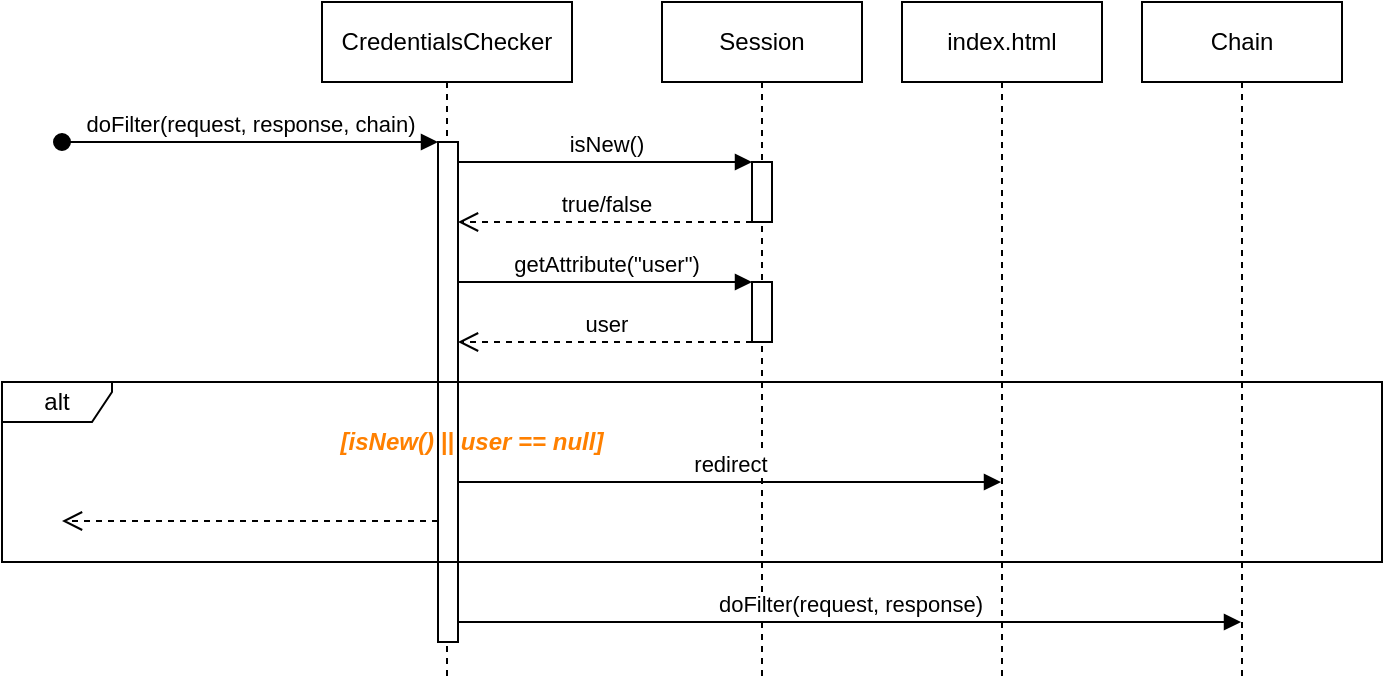 <mxfile version="21.3.4" type="device">
  <diagram name="Page-1" id="2YBvvXClWsGukQMizWep">
    <mxGraphModel dx="450" dy="664" grid="1" gridSize="10" guides="1" tooltips="1" connect="1" arrows="1" fold="1" page="1" pageScale="1" pageWidth="850" pageHeight="1100" math="0" shadow="0">
      <root>
        <mxCell id="0" />
        <mxCell id="1" parent="0" />
        <mxCell id="tfG1T4KLS2V4km29eVIO-1" value="CredentialsChecker" style="shape=umlLifeline;perimeter=lifelinePerimeter;whiteSpace=wrap;html=1;container=0;dropTarget=0;collapsible=0;recursiveResize=0;outlineConnect=0;portConstraint=eastwest;newEdgeStyle={&quot;edgeStyle&quot;:&quot;elbowEdgeStyle&quot;,&quot;elbow&quot;:&quot;vertical&quot;,&quot;curved&quot;:0,&quot;rounded&quot;:0};" vertex="1" parent="1">
          <mxGeometry x="290" y="210" width="125" height="340" as="geometry" />
        </mxCell>
        <mxCell id="tfG1T4KLS2V4km29eVIO-2" value="doFilter(request, response, chain)" style="html=1;verticalAlign=bottom;startArrow=oval;endArrow=block;startSize=8;edgeStyle=elbowEdgeStyle;elbow=vertical;curved=0;rounded=0;" edge="1" parent="tfG1T4KLS2V4km29eVIO-1" target="tfG1T4KLS2V4km29eVIO-21">
          <mxGeometry relative="1" as="geometry">
            <mxPoint x="-130" y="70" as="sourcePoint" />
            <mxPoint x="45" y="70" as="targetPoint" />
          </mxGeometry>
        </mxCell>
        <mxCell id="tfG1T4KLS2V4km29eVIO-21" value="" style="html=1;points=[];perimeter=orthogonalPerimeter;outlineConnect=0;targetShapes=umlLifeline;portConstraint=eastwest;newEdgeStyle={&quot;edgeStyle&quot;:&quot;elbowEdgeStyle&quot;,&quot;elbow&quot;:&quot;vertical&quot;,&quot;curved&quot;:0,&quot;rounded&quot;:0};" vertex="1" parent="tfG1T4KLS2V4km29eVIO-1">
          <mxGeometry x="58" y="70" width="10" height="250" as="geometry" />
        </mxCell>
        <mxCell id="tfG1T4KLS2V4km29eVIO-9" value="Session" style="shape=umlLifeline;perimeter=lifelinePerimeter;whiteSpace=wrap;html=1;container=0;dropTarget=0;collapsible=0;recursiveResize=0;outlineConnect=0;portConstraint=eastwest;newEdgeStyle={&quot;edgeStyle&quot;:&quot;elbowEdgeStyle&quot;,&quot;elbow&quot;:&quot;vertical&quot;,&quot;curved&quot;:0,&quot;rounded&quot;:0};" vertex="1" parent="1">
          <mxGeometry x="460" y="210" width="100" height="340" as="geometry" />
        </mxCell>
        <mxCell id="tfG1T4KLS2V4km29eVIO-23" value="" style="html=1;points=[];perimeter=orthogonalPerimeter;outlineConnect=0;targetShapes=umlLifeline;portConstraint=eastwest;newEdgeStyle={&quot;edgeStyle&quot;:&quot;elbowEdgeStyle&quot;,&quot;elbow&quot;:&quot;vertical&quot;,&quot;curved&quot;:0,&quot;rounded&quot;:0};" vertex="1" parent="tfG1T4KLS2V4km29eVIO-9">
          <mxGeometry x="45" y="80" width="10" height="30" as="geometry" />
        </mxCell>
        <mxCell id="tfG1T4KLS2V4km29eVIO-29" value="" style="html=1;points=[];perimeter=orthogonalPerimeter;outlineConnect=0;targetShapes=umlLifeline;portConstraint=eastwest;newEdgeStyle={&quot;edgeStyle&quot;:&quot;elbowEdgeStyle&quot;,&quot;elbow&quot;:&quot;vertical&quot;,&quot;curved&quot;:0,&quot;rounded&quot;:0};" vertex="1" parent="tfG1T4KLS2V4km29eVIO-9">
          <mxGeometry x="45" y="140" width="10" height="30" as="geometry" />
        </mxCell>
        <mxCell id="tfG1T4KLS2V4km29eVIO-30" value="getAttribute(&quot;user&quot;)" style="html=1;verticalAlign=bottom;endArrow=block;edgeStyle=elbowEdgeStyle;elbow=vertical;curved=0;rounded=0;" edge="1" parent="tfG1T4KLS2V4km29eVIO-9" target="tfG1T4KLS2V4km29eVIO-29">
          <mxGeometry relative="1" as="geometry">
            <mxPoint x="-102" y="140" as="sourcePoint" />
            <Array as="points">
              <mxPoint x="-40" y="140" />
              <mxPoint x="-60" y="150" />
              <mxPoint x="-40" y="140" />
            </Array>
            <mxPoint x="70" y="140" as="targetPoint" />
          </mxGeometry>
        </mxCell>
        <mxCell id="tfG1T4KLS2V4km29eVIO-31" value="user" style="html=1;verticalAlign=bottom;endArrow=open;dashed=1;endSize=8;edgeStyle=elbowEdgeStyle;elbow=vertical;curved=0;rounded=0;" edge="1" parent="tfG1T4KLS2V4km29eVIO-9" source="tfG1T4KLS2V4km29eVIO-29">
          <mxGeometry x="0.003" relative="1" as="geometry">
            <mxPoint x="-102" y="170" as="targetPoint" />
            <Array as="points">
              <mxPoint x="33" y="170" />
              <mxPoint x="-22" y="170" />
            </Array>
            <mxPoint x="48" y="170" as="sourcePoint" />
            <mxPoint as="offset" />
          </mxGeometry>
        </mxCell>
        <mxCell id="tfG1T4KLS2V4km29eVIO-13" value="alt" style="shape=umlFrame;whiteSpace=wrap;html=1;pointerEvents=0;width=55;height=20;" vertex="1" parent="1">
          <mxGeometry x="130" y="400" width="690" height="90" as="geometry" />
        </mxCell>
        <mxCell id="tfG1T4KLS2V4km29eVIO-14" value="[isNew() || user == null]" style="text;html=1;strokeColor=none;fillColor=none;align=center;verticalAlign=middle;whiteSpace=wrap;rounded=0;fontStyle=3;fontColor=#FF8000;" vertex="1" parent="1">
          <mxGeometry x="290" y="420" width="150" height="20" as="geometry" />
        </mxCell>
        <mxCell id="tfG1T4KLS2V4km29eVIO-22" value="isNew()" style="html=1;verticalAlign=bottom;endArrow=block;edgeStyle=elbowEdgeStyle;elbow=vertical;curved=0;rounded=0;" edge="1" parent="1" source="tfG1T4KLS2V4km29eVIO-21" target="tfG1T4KLS2V4km29eVIO-23">
          <mxGeometry relative="1" as="geometry">
            <mxPoint x="360" y="290" as="sourcePoint" />
            <Array as="points">
              <mxPoint x="420" y="290" />
              <mxPoint x="400" y="300" />
              <mxPoint x="420" y="290" />
            </Array>
            <mxPoint x="530" y="290" as="targetPoint" />
          </mxGeometry>
        </mxCell>
        <mxCell id="tfG1T4KLS2V4km29eVIO-25" value="true/false" style="html=1;verticalAlign=bottom;endArrow=open;dashed=1;endSize=8;edgeStyle=elbowEdgeStyle;elbow=vertical;curved=0;rounded=0;" edge="1" parent="1" source="tfG1T4KLS2V4km29eVIO-23" target="tfG1T4KLS2V4km29eVIO-21">
          <mxGeometry x="0.003" relative="1" as="geometry">
            <mxPoint x="343" y="320" as="targetPoint" />
            <Array as="points">
              <mxPoint x="493" y="320" />
              <mxPoint x="438" y="320" />
            </Array>
            <mxPoint x="508" y="320" as="sourcePoint" />
            <mxPoint as="offset" />
          </mxGeometry>
        </mxCell>
        <mxCell id="tfG1T4KLS2V4km29eVIO-32" value="redirect" style="html=1;verticalAlign=bottom;endArrow=block;edgeStyle=elbowEdgeStyle;elbow=vertical;curved=0;rounded=0;" edge="1" parent="1" source="tfG1T4KLS2V4km29eVIO-21" target="tfG1T4KLS2V4km29eVIO-38">
          <mxGeometry relative="1" as="geometry">
            <mxPoint x="360" y="450" as="sourcePoint" />
            <Array as="points">
              <mxPoint x="422" y="450" />
              <mxPoint x="402" y="460" />
              <mxPoint x="422" y="450" />
            </Array>
            <mxPoint x="507" y="450" as="targetPoint" />
          </mxGeometry>
        </mxCell>
        <mxCell id="tfG1T4KLS2V4km29eVIO-38" value="index.html" style="shape=umlLifeline;perimeter=lifelinePerimeter;whiteSpace=wrap;html=1;container=0;dropTarget=0;collapsible=0;recursiveResize=0;outlineConnect=0;portConstraint=eastwest;newEdgeStyle={&quot;edgeStyle&quot;:&quot;elbowEdgeStyle&quot;,&quot;elbow&quot;:&quot;vertical&quot;,&quot;curved&quot;:0,&quot;rounded&quot;:0};" vertex="1" parent="1">
          <mxGeometry x="580" y="210" width="100" height="340" as="geometry" />
        </mxCell>
        <mxCell id="tfG1T4KLS2V4km29eVIO-39" value="" style="html=1;verticalAlign=bottom;endArrow=open;dashed=1;endSize=8;edgeStyle=elbowEdgeStyle;elbow=vertical;curved=0;rounded=0;" edge="1" parent="1" source="tfG1T4KLS2V4km29eVIO-21">
          <mxGeometry x="0.003" relative="1" as="geometry">
            <mxPoint x="160" y="470" as="targetPoint" />
            <Array as="points">
              <mxPoint x="335" y="469.5" />
              <mxPoint x="280" y="469.5" />
            </Array>
            <mxPoint x="347" y="469.5" as="sourcePoint" />
            <mxPoint as="offset" />
          </mxGeometry>
        </mxCell>
        <mxCell id="tfG1T4KLS2V4km29eVIO-40" value="doFilter(request, response)" style="html=1;verticalAlign=bottom;endArrow=block;edgeStyle=elbowEdgeStyle;elbow=vertical;curved=0;rounded=0;" edge="1" parent="1" source="tfG1T4KLS2V4km29eVIO-21" target="tfG1T4KLS2V4km29eVIO-41">
          <mxGeometry relative="1" as="geometry">
            <mxPoint x="360" y="520" as="sourcePoint" />
            <Array as="points">
              <mxPoint x="422" y="520" />
              <mxPoint x="402" y="530" />
              <mxPoint x="422" y="520" />
            </Array>
            <mxPoint x="507" y="520" as="targetPoint" />
          </mxGeometry>
        </mxCell>
        <mxCell id="tfG1T4KLS2V4km29eVIO-41" value="Chain" style="shape=umlLifeline;perimeter=lifelinePerimeter;whiteSpace=wrap;html=1;container=0;dropTarget=0;collapsible=0;recursiveResize=0;outlineConnect=0;portConstraint=eastwest;newEdgeStyle={&quot;edgeStyle&quot;:&quot;elbowEdgeStyle&quot;,&quot;elbow&quot;:&quot;vertical&quot;,&quot;curved&quot;:0,&quot;rounded&quot;:0};" vertex="1" parent="1">
          <mxGeometry x="700" y="210" width="100" height="340" as="geometry" />
        </mxCell>
      </root>
    </mxGraphModel>
  </diagram>
</mxfile>
